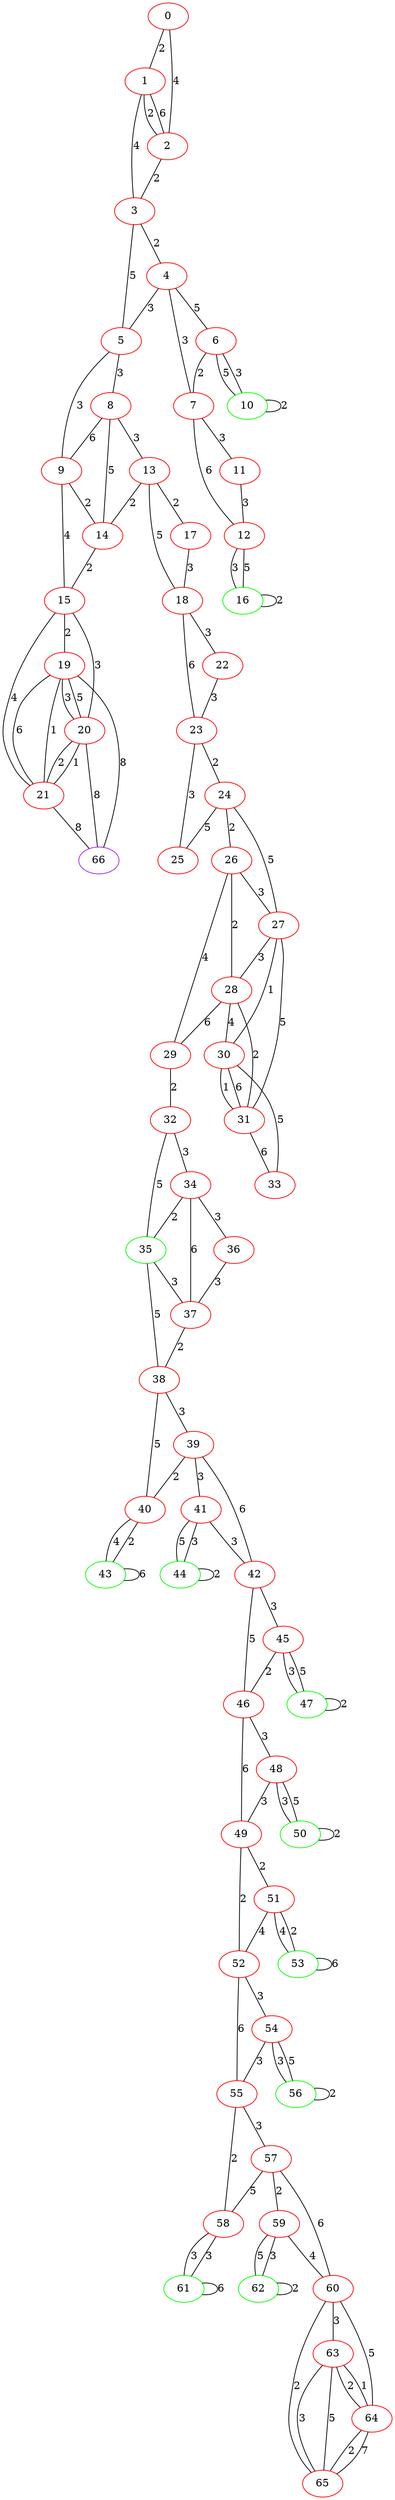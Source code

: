 graph "" {
0 [color=red, weight=1];
1 [color=red, weight=1];
2 [color=red, weight=1];
3 [color=red, weight=1];
4 [color=red, weight=1];
5 [color=red, weight=1];
6 [color=red, weight=1];
7 [color=red, weight=1];
8 [color=red, weight=1];
9 [color=red, weight=1];
10 [color=green, weight=2];
11 [color=red, weight=1];
12 [color=red, weight=1];
13 [color=red, weight=1];
14 [color=red, weight=1];
15 [color=red, weight=1];
16 [color=green, weight=2];
17 [color=red, weight=1];
18 [color=red, weight=1];
19 [color=red, weight=1];
20 [color=red, weight=1];
21 [color=red, weight=1];
22 [color=red, weight=1];
23 [color=red, weight=1];
24 [color=red, weight=1];
25 [color=red, weight=1];
26 [color=red, weight=1];
27 [color=red, weight=1];
28 [color=red, weight=1];
29 [color=red, weight=1];
30 [color=red, weight=1];
31 [color=red, weight=1];
32 [color=red, weight=1];
33 [color=red, weight=1];
34 [color=red, weight=1];
35 [color=green, weight=2];
36 [color=red, weight=1];
37 [color=red, weight=1];
38 [color=red, weight=1];
39 [color=red, weight=1];
40 [color=red, weight=1];
41 [color=red, weight=1];
42 [color=red, weight=1];
43 [color=green, weight=2];
44 [color=green, weight=2];
45 [color=red, weight=1];
46 [color=red, weight=1];
47 [color=green, weight=2];
48 [color=red, weight=1];
49 [color=red, weight=1];
50 [color=green, weight=2];
51 [color=red, weight=1];
52 [color=red, weight=1];
53 [color=green, weight=2];
54 [color=red, weight=1];
55 [color=red, weight=1];
56 [color=green, weight=2];
57 [color=red, weight=1];
58 [color=red, weight=1];
59 [color=red, weight=1];
60 [color=red, weight=1];
61 [color=green, weight=2];
62 [color=green, weight=2];
63 [color=red, weight=1];
64 [color=red, weight=1];
65 [color=red, weight=1];
66 [color=purple, weight=4];
0 -- 1  [key=0, label=2];
0 -- 2  [key=0, label=4];
1 -- 2  [key=0, label=6];
1 -- 2  [key=1, label=2];
1 -- 3  [key=0, label=4];
2 -- 3  [key=0, label=2];
3 -- 4  [key=0, label=2];
3 -- 5  [key=0, label=5];
4 -- 5  [key=0, label=3];
4 -- 6  [key=0, label=5];
4 -- 7  [key=0, label=3];
5 -- 8  [key=0, label=3];
5 -- 9  [key=0, label=3];
6 -- 10  [key=0, label=5];
6 -- 10  [key=1, label=3];
6 -- 7  [key=0, label=2];
7 -- 12  [key=0, label=6];
7 -- 11  [key=0, label=3];
8 -- 9  [key=0, label=6];
8 -- 13  [key=0, label=3];
8 -- 14  [key=0, label=5];
9 -- 14  [key=0, label=2];
9 -- 15  [key=0, label=4];
10 -- 10  [key=0, label=2];
11 -- 12  [key=0, label=3];
12 -- 16  [key=0, label=3];
12 -- 16  [key=1, label=5];
13 -- 17  [key=0, label=2];
13 -- 18  [key=0, label=5];
13 -- 14  [key=0, label=2];
14 -- 15  [key=0, label=2];
15 -- 19  [key=0, label=2];
15 -- 20  [key=0, label=3];
15 -- 21  [key=0, label=4];
16 -- 16  [key=0, label=2];
17 -- 18  [key=0, label=3];
18 -- 22  [key=0, label=3];
18 -- 23  [key=0, label=6];
19 -- 66  [key=0, label=8];
19 -- 20  [key=0, label=5];
19 -- 20  [key=1, label=3];
19 -- 21  [key=0, label=6];
19 -- 21  [key=1, label=1];
20 -- 66  [key=0, label=8];
20 -- 21  [key=0, label=1];
20 -- 21  [key=1, label=2];
21 -- 66  [key=0, label=8];
22 -- 23  [key=0, label=3];
23 -- 24  [key=0, label=2];
23 -- 25  [key=0, label=3];
24 -- 25  [key=0, label=5];
24 -- 26  [key=0, label=2];
24 -- 27  [key=0, label=5];
26 -- 27  [key=0, label=3];
26 -- 28  [key=0, label=2];
26 -- 29  [key=0, label=4];
27 -- 28  [key=0, label=3];
27 -- 30  [key=0, label=1];
27 -- 31  [key=0, label=5];
28 -- 29  [key=0, label=6];
28 -- 30  [key=0, label=4];
28 -- 31  [key=0, label=2];
29 -- 32  [key=0, label=2];
30 -- 33  [key=0, label=5];
30 -- 31  [key=0, label=6];
30 -- 31  [key=1, label=1];
31 -- 33  [key=0, label=6];
32 -- 34  [key=0, label=3];
32 -- 35  [key=0, label=5];
34 -- 35  [key=0, label=2];
34 -- 36  [key=0, label=3];
34 -- 37  [key=0, label=6];
35 -- 37  [key=0, label=3];
35 -- 38  [key=0, label=5];
36 -- 37  [key=0, label=3];
37 -- 38  [key=0, label=2];
38 -- 40  [key=0, label=5];
38 -- 39  [key=0, label=3];
39 -- 40  [key=0, label=2];
39 -- 41  [key=0, label=3];
39 -- 42  [key=0, label=6];
40 -- 43  [key=0, label=2];
40 -- 43  [key=1, label=4];
41 -- 42  [key=0, label=3];
41 -- 44  [key=0, label=3];
41 -- 44  [key=1, label=5];
42 -- 45  [key=0, label=3];
42 -- 46  [key=0, label=5];
43 -- 43  [key=0, label=6];
44 -- 44  [key=0, label=2];
45 -- 46  [key=0, label=2];
45 -- 47  [key=0, label=3];
45 -- 47  [key=1, label=5];
46 -- 48  [key=0, label=3];
46 -- 49  [key=0, label=6];
47 -- 47  [key=0, label=2];
48 -- 49  [key=0, label=3];
48 -- 50  [key=0, label=3];
48 -- 50  [key=1, label=5];
49 -- 51  [key=0, label=2];
49 -- 52  [key=0, label=2];
50 -- 50  [key=0, label=2];
51 -- 52  [key=0, label=4];
51 -- 53  [key=0, label=4];
51 -- 53  [key=1, label=2];
52 -- 54  [key=0, label=3];
52 -- 55  [key=0, label=6];
53 -- 53  [key=0, label=6];
54 -- 56  [key=0, label=3];
54 -- 56  [key=1, label=5];
54 -- 55  [key=0, label=3];
55 -- 57  [key=0, label=3];
55 -- 58  [key=0, label=2];
56 -- 56  [key=0, label=2];
57 -- 58  [key=0, label=5];
57 -- 59  [key=0, label=2];
57 -- 60  [key=0, label=6];
58 -- 61  [key=0, label=3];
58 -- 61  [key=1, label=3];
59 -- 60  [key=0, label=4];
59 -- 62  [key=0, label=3];
59 -- 62  [key=1, label=5];
60 -- 64  [key=0, label=5];
60 -- 65  [key=0, label=2];
60 -- 63  [key=0, label=3];
61 -- 61  [key=0, label=6];
62 -- 62  [key=0, label=2];
63 -- 64  [key=0, label=1];
63 -- 64  [key=1, label=2];
63 -- 65  [key=0, label=3];
63 -- 65  [key=1, label=5];
64 -- 65  [key=0, label=2];
64 -- 65  [key=1, label=7];
}
